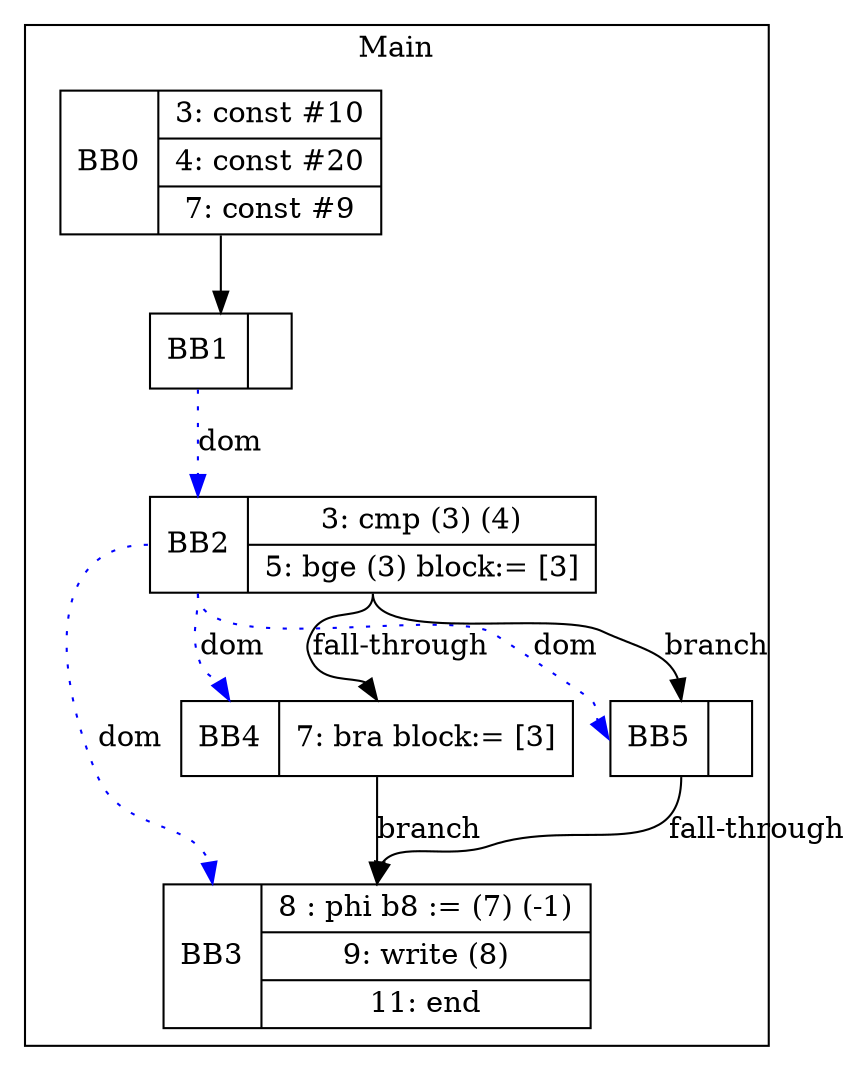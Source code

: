 digraph G {
node [shape=record];
subgraph cluster_main{
label = "Main";
BB0 [shape=record, label="<b>BB0|{3: const #10|4: const #20|7: const #9}"];
BB1 [shape=record, label="<b>BB1|}"];
BB2 [shape=record, label="<b>BB2|{3: cmp (3) (4)|5: bge (3) block:= [3]}"];
BB3 [shape=record, label="<b>BB3|{8 : phi b8 := (7) (-1)|9: write (8)|11: end}"];
BB4 [shape=record, label="<b>BB4|{7: bra block:= [3]}"];
BB5 [shape=record, label="<b>BB5|}"];
}
BB0:s -> BB1:n ;
BB2:b -> BB3:b [color=blue, style=dotted, label="dom"];
BB2:b -> BB4:b [color=blue, style=dotted, label="dom"];
BB1:b -> BB2:b [color=blue, style=dotted, label="dom"];
BB2:b -> BB5:b [color=blue, style=dotted, label="dom"];
BB2:s -> BB5:n [label="branch"];
BB4:s -> BB3:n [label="branch"];
BB5:s -> BB3:n [label="fall-through"];
BB2:s -> BB4:n [label="fall-through"];
}
